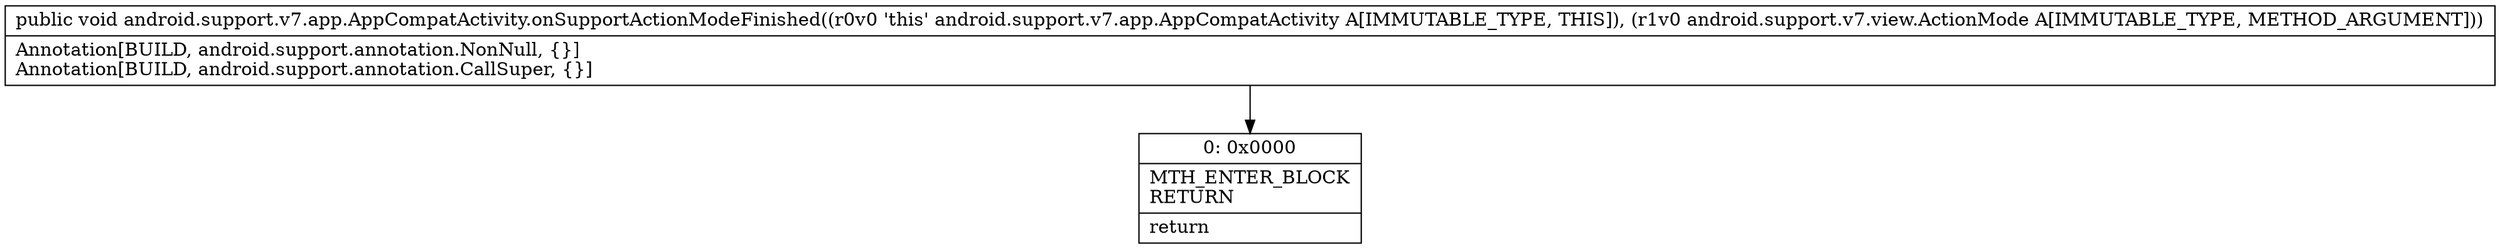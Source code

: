 digraph "CFG forandroid.support.v7.app.AppCompatActivity.onSupportActionModeFinished(Landroid\/support\/v7\/view\/ActionMode;)V" {
Node_0 [shape=record,label="{0\:\ 0x0000|MTH_ENTER_BLOCK\lRETURN\l|return\l}"];
MethodNode[shape=record,label="{public void android.support.v7.app.AppCompatActivity.onSupportActionModeFinished((r0v0 'this' android.support.v7.app.AppCompatActivity A[IMMUTABLE_TYPE, THIS]), (r1v0 android.support.v7.view.ActionMode A[IMMUTABLE_TYPE, METHOD_ARGUMENT]))  | Annotation[BUILD, android.support.annotation.NonNull, \{\}]\lAnnotation[BUILD, android.support.annotation.CallSuper, \{\}]\l}"];
MethodNode -> Node_0;
}

